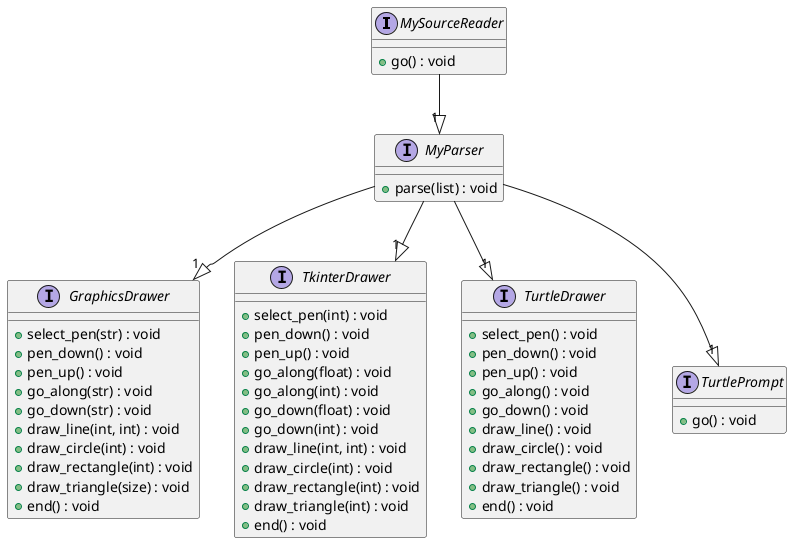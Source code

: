 @startuml
interface MySourceReader {  
+ go() : void
}
interface MyParser{
+ parse(list) : void
}
interface GraphicsDrawer{
+ select_pen(str) : void
+ pen_down() : void
+ pen_up() : void
+ go_along(str) : void
+ go_down(str) : void
+ draw_line(int, int) : void
+ draw_circle(int) : void
+ draw_rectangle(int) : void
' !!size is not used
+ draw_triangle(size) : void
+ end() : void
}
interface TkinterDrawer{
+ select_pen(int) : void
+ pen_down() : void
+ pen_up() : void
+ go_along(float) : void
+ go_along(int) : void
+ go_down(float) : void
+ go_down(int) : void
+ draw_line(int, int) : void
+ draw_circle(int) : void
' !!size is not used
+ draw_rectangle(int) : void
' !!size is not used
+ draw_triangle(int) : void
+ end() : void
}
interface TurtleDrawer{
+ select_pen() : void
+ pen_down() : void
+ pen_up() : void
+ go_along() : void
+ go_down() : void
+ draw_line() : void
+ draw_circle() : void
+ draw_rectangle() : void
+ draw_triangle() : void
+ end() : void
}
interface TurtlePrompt{
' + do_p(int) : void
' + do_d() : void
' + do_u() : void
' + do_x() : void
' + do_y() : void
' + do_n() : void
' + do_e() : void
' + do_w() : void
' + do_s() : void
' + do_c() : void
' + do_r() : void
' + do_t() : void
' + do_exit() : void
' + default() : void
+ go() : void
}
' interface ErrorChecking {
' check()
' notAInt()
' notAString()
' notAList()
' notABool()
' notAFloat()
' notAFloatOrInt()
' error_message()
' }
' interface Dest{
' getDesination()
' }


MySourceReader --|> "1" MyParser
MyParser --|> "1" GraphicsDrawer
MyParser --|> "1" TkinterDrawer
MyParser --|> "1" TurtleDrawer
MyParser --|> "1" TurtlePrompt
' ErrorChecking --|> "1" GraphicsDrawer
' ErrorChecking --|> "1" TkinterDrawer
' ErrorChecking --|> "1" TurtleDrawer
' Dest "1" --|> "1" TkinterDrawer
' Dest --|> "1" GraphicsDrawer
@enduml